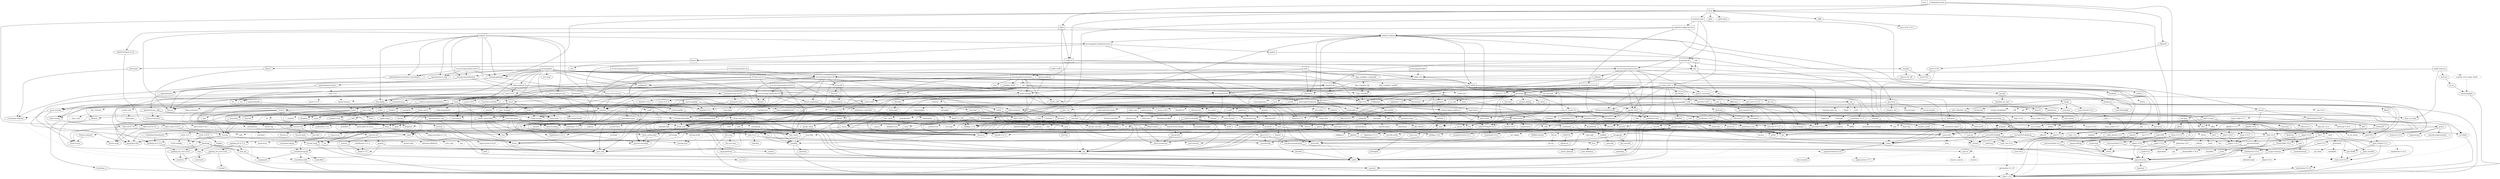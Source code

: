 digraph {
    0 [ label = "tests" shape = box]
    1 [ label = "catalyst-toolbox" shape = box]
    2 [ label = "chain-addr" shape = box]
    3 [ label = "chain-core" shape = box]
    4 [ label = "chain-ser" shape = box]
    5 [ label = "chain-crypto" shape = box]
    6 [ label = "typed-bytes" shape = box]
    7 [ label = "chain-impl-mockchain" shape = box]
    8 [ label = "cardano-legacy-address" shape = box]
    9 [ label = "chain-time" shape = box]
    10 [ label = "chain-vote" shape = box]
    11 [ label = "imhamt" shape = box]
    12 [ label = "sparse-array" shape = box]
    13 [ label = "chain-storage" shape = box]
    14 [ label = "jcli" shape = box]
    15 [ label = "jormungandr-lib" shape = box]
    16 [ label = "jormungandr-automation" shape = box]
    17 [ label = "jortestkit" shape = box]
    18 [ label = "jormungandr-integration-tests" shape = box]
    19 [ label = "hersir" shape = box]
    20 [ label = "thor" shape = box]
    21 [ label = "loki" shape = box]
    22 [ label = "mjolnir" shape = box]
    23 [ label = "snapshot-lib" shape = box]
    24 [ label = "symmetric-cipher" shape = box]
    25 [ label = "vit-servicing-station-lib" shape = box]
    26 [ label = "event-db" shape = box]
    27 [ label = "vit-servicing-station-tests" shape = box]
    28 [ label = "wallet" shape = box]
    29 [ label = "chain-path-derivation" shape = box]
    30 [ label = "hdkeygen" shape = box]
    31 [ label = "chain-network" shape = box]
    32 [ label = "jormungandrwallet" shape = box]
    33 [ label = "wallet-core" shape = box]
    34 [ label = "wallet-wasm-js" shape = box]
    35 [ label = "wallet-uniffi" shape = box]
    36 [ label = "jormungandr" shape = box]
    37 [ label = "explorer" shape = box]
    38 [ label = "settings" shape = box]
    39 [ label = "blockchain" shape = box]
    40 [ label = "vit-servicing-station-cli" shape = box]
    41 [ label = "vit-servicing-station-server" shape = box]
    42 [ label = "iapyx" shape = box]
    43 [ label = "valgrind" shape = box]
    44 [ label = "vitup" shape = box]
    45 [ label = "mainnet-lib" shape = box]
    46 [ label = "mainnet-tools" shape = box]
    47 [ label = "scheduler-service-lib" shape = box]
    48 [ label = "signals-handler" shape = box]
    49 [ label = "snapshot-trigger-service" shape = box]
    50 [ label = "voting_tools_rs" shape = box]
    51 [ label = "integration-tests" shape = box]
    52 [ label = "cat-data-service" shape = box]
    53 [ label = "audit" shape = box]
    54 [ label = "vit-servicing-station-cli-f10" shape = box]
    55 [ label = "vit-servicing-station-lib-f10" shape = box]
    56 [ label = "vit-servicing-station-server-f10" shape = box]
    57 [ label = "vit-servicing-station-tests-f10" shape = box]
    58 [ label = "assert_fs" ]
    59 [ label = "bech32 0.8.1" ]
    60 [ label = "clap 4.4.6" ]
    61 [ label = "color-eyre" ]
    62 [ label = "csv" ]
    63 [ label = "fraction" ]
    64 [ label = "futures" ]
    65 [ label = "gag" ]
    66 [ label = "governor" ]
    67 [ label = "graphql_client" ]
    68 [ label = "hex" ]
    69 [ label = "image" ]
    70 [ label = "itertools 0.10.5" ]
    71 [ label = "once_cell" ]
    72 [ label = "qrcode" ]
    73 [ label = "quircs" ]
    74 [ label = "rand 0.8.5" ]
    75 [ label = "rand_chacha 0.3.1" ]
    76 [ label = "rayon" ]
    77 [ label = "regex" ]
    78 [ label = "reqwest" ]
    79 [ label = "rust_decimal" ]
    80 [ label = "serde" ]
    81 [ label = "serde_json" ]
    82 [ label = "serde_yaml" ]
    83 [ label = "sscanf" ]
    84 [ label = "thiserror" ]
    85 [ label = "time" ]
    86 [ label = "tokio" ]
    87 [ label = "tracing" ]
    88 [ label = "tracing-subscriber" ]
    89 [ label = "url" ]
    90 [ label = "cryptoxide 0.4.4" ]
    91 [ label = "proptest" ]
    92 [ label = "quickcheck" ]
    93 [ label = "curve25519-dalek-ng" ]
    94 [ label = "ed25519-bip32 0.4.1" ]
    95 [ label = "ed25519-dalek" ]
    96 [ label = "generic-array" ]
    97 [ label = "rand_core 0.6.4" ]
    98 [ label = "sha2 0.10.8" ]
    99 [ label = "lazy_static" ]
    100 [ label = "strum 0.24.1" ]
    101 [ label = "cbor_event" ]
    102 [ label = "base64 0.21.4" ]
    103 [ label = "const_format" ]
    104 [ label = "criterion" style = dashed]
    105 [ label = "data-pile" ]
    106 [ label = "sled" ]
    107 [ label = "tempfile" ]
    108 [ label = "base64 0.13.1" ]
    109 [ label = "bincode" ]
    110 [ label = "bytes" ]
    111 [ label = "clap_complete" ]
    112 [ label = "gtmpl" ]
    113 [ label = "rpassword" ]
    114 [ label = "http" ]
    115 [ label = "humantime" ]
    116 [ label = "parity-multiaddr" ]
    117 [ label = "serde_with" ]
    118 [ label = "assert_cmd" ]
    119 [ label = "bytesize" ]
    120 [ label = "custom_debug" ]
    121 [ label = "flate2" ]
    122 [ label = "fs_extra" ]
    123 [ label = "json" ]
    124 [ label = "keynesis" ]
    125 [ label = "log" ]
    126 [ label = "netstat2" ]
    127 [ label = "os_info" ]
    128 [ label = "poldercast" ]
    129 [ label = "predicates 2.1.5" ]
    130 [ label = "prost 0.9.0" ]
    131 [ label = "semver" ]
    132 [ label = "sysinfo" ]
    133 [ label = "tar" ]
    134 [ label = "tokio-stream" ]
    135 [ label = "tonic 0.6.2" ]
    136 [ label = "warp" ]
    137 [ label = "zip" ]
    138 [ label = "console" ]
    139 [ label = "dialoguer" ]
    140 [ label = "indicatif" ]
    141 [ label = "sha-1" ]
    142 [ label = "sha2 0.9.9" ]
    143 [ label = "bech32 0.7.3" ]
    144 [ label = "yaml-rust" ]
    145 [ label = "ctrlc" ]
    146 [ label = "slave-pool" ]
    147 [ label = "cocoon" ]
    148 [ label = "dirs" ]
    149 [ label = "serde_test" style = dashed]
    150 [ label = "zeroize" ]
    151 [ label = "diesel" ]
    152 [ label = "diesel_migrations" ]
    153 [ label = "dotenv" ]
    154 [ label = "http-zipkin" ]
    155 [ label = "notify" ]
    156 [ label = "r2d2" ]
    157 [ label = "simplelog 0.8.0" ]
    158 [ label = "tracing-futures" ]
    159 [ label = "bb8" ]
    160 [ label = "bb8-postgres" ]
    161 [ label = "chrono" ]
    162 [ label = "dotenvy" ]
    163 [ label = "tokio-postgres" ]
    164 [ label = "cfg-if 0.1.10" ]
    165 [ label = "dyn-clone" ]
    166 [ label = "fake" ]
    167 [ label = "hyper" ]
    168 [ label = "postgres" ]
    169 [ label = "pretty_assertions" ]
    170 [ label = "rand 0.7.3" ]
    171 [ label = "rand_core 0.5.1" ]
    172 [ label = "refinery" ]
    173 [ label = "hashlink" ]
    174 [ label = "http-body" ]
    175 [ label = "pin-project" ]
    176 [ label = "clear_on_drop" ]
    177 [ label = "console_error_panic_hook" style = dashed]
    178 [ label = "getrandom 0.2.10" ]
    179 [ label = "js-sys" ]
    180 [ label = "wasm-bindgen" ]
    181 [ label = "web-sys" ]
    182 [ label = "uniffi" ]
    183 [ label = "arc-swap" ]
    184 [ label = "jsonrpsee-core" ]
    185 [ label = "jsonrpsee-http-server" ]
    186 [ label = "linked-hash-map" ]
    187 [ label = "local-ip-address" ]
    188 [ label = "lru" ]
    189 [ label = "opentelemetry" ]
    190 [ label = "opentelemetry-otlp" ]
    191 [ label = "opentelemetry-semantic-conventions" ]
    192 [ label = "prometheus" style = dashed]
    193 [ label = "tokio-util 0.6.10" ]
    194 [ label = "tracing-appender" ]
    195 [ label = "tracing-opentelemetry" ]
    196 [ label = "trust-dns-resolver" ]
    197 [ label = "anyhow" ]
    198 [ label = "async-graphql" ]
    199 [ label = "async-graphql-warp" ]
    200 [ label = "futures-channel" ]
    201 [ label = "futures-util" ]
    202 [ label = "ed25519-bip32 0.3.2" ]
    203 [ label = "prettytable-rs" ]
    204 [ label = "warp-reverse-proxy" ]
    205 [ label = "diffy" ]
    206 [ label = "glob" ]
    207 [ label = "path-slash" ]
    208 [ label = "rustls 0.20.9" ]
    209 [ label = "rustls-pemfile" ]
    210 [ label = "tempdir" ]
    211 [ label = "tokio-rustls 0.23.4" ]
    212 [ label = "uuid 0.8.2" ]
    213 [ label = "walkdir" ]
    214 [ label = "cardano-serialization-lib" ]
    215 [ label = "pharos" ]
    216 [ label = "job_scheduler_ng" ]
    217 [ label = "num-traits" ]
    218 [ label = "uuid 1.4.1" ]
    219 [ label = "bytekind" ]
    220 [ label = "cddl" ]
    221 [ label = "ciborium" ]
    222 [ label = "dashmap" ]
    223 [ label = "microtype" ]
    224 [ label = "nonempty" ]
    225 [ label = "validity" ]
    226 [ label = "cfg-if 1.0.0" ]
    227 [ label = "libmath" ]
    228 [ label = "rand_chacha 0.2.2" ]
    229 [ label = "axum" ]
    230 [ label = "metrics" ]
    231 [ label = "metrics-exporter-prometheus" ]
    232 [ label = "tower-http" ]
    233 [ label = "clap_complete_command" ]
    234 [ label = "base64 0.12.3" ]
    235 [ label = "structopt" ]
    236 [ label = "itertools 0.9.0" ]
    237 [ label = "strum 0.21.0" ]
    238 [ label = "anstyle" ]
    239 [ label = "doc-comment" ]
    240 [ label = "globwalk" ]
    241 [ label = "predicates 3.0.4" ]
    242 [ label = "predicates-core" ]
    243 [ label = "predicates-tree" ]
    244 [ label = "clap_builder" ]
    245 [ label = "backtrace" ]
    246 [ label = "color-spantrace" style = dashed]
    247 [ label = "eyre" ]
    248 [ label = "indenter" ]
    249 [ label = "owo-colors" ]
    250 [ label = "tracing-error" style = dashed]
    251 [ label = "csv-core" ]
    252 [ label = "itoa" ]
    253 [ label = "ryu" ]
    254 [ label = "num" ]
    255 [ label = "futures-core" ]
    256 [ label = "futures-executor" ]
    257 [ label = "futures-io" ]
    258 [ label = "futures-sink" ]
    259 [ label = "futures-task" ]
    260 [ label = "filedescriptor" ]
    261 [ label = "futures-timer" style = dashed]
    262 [ label = "no-std-compat" ]
    263 [ label = "nonzero_ext" ]
    264 [ label = "parking_lot 0.12.1" ]
    265 [ label = "smallvec" ]
    266 [ label = "bytemuck" ]
    267 [ label = "byteorder" ]
    268 [ label = "color_quant" ]
    269 [ label = "gif" style = dashed]
    270 [ label = "jpeg-decoder" style = dashed]
    271 [ label = "num-iter" ]
    272 [ label = "num-rational 0.3.2" ]
    273 [ label = "png" style = dashed]
    274 [ label = "scoped_threadpool" style = dashed]
    275 [ label = "tiff" style = dashed]
    276 [ label = "either" ]
    277 [ label = "checked_int_cast" ]
    278 [ label = "ppv-lite86" ]
    279 [ label = "rayon-core" ]
    280 [ label = "aho-corasick" ]
    281 [ label = "memchr" ]
    282 [ label = "regex-automata 0.3.9" ]
    283 [ label = "regex-syntax 0.7.5" ]
    284 [ label = "serde_urlencoded" ]
    285 [ label = "tower-service" ]
    286 [ label = "arrayvec 0.7.4" ]
    287 [ label = "borsh" style = dashed]
    288 [ label = "rkyv" style = dashed]
    289 [ label = "indexmap 1.9.3" ]
    290 [ label = "deranged" ]
    291 [ label = "time-core" ]
    292 [ label = "mio" style = dashed]
    293 [ label = "num_cpus" style = dashed]
    294 [ label = "pin-project-lite" ]
    295 [ label = "tracing-core" ]
    296 [ label = "matchers" style = dashed]
    297 [ label = "nu-ansi-term" style = dashed]
    298 [ label = "sharded-slab" style = dashed]
    299 [ label = "thread_local" ]
    300 [ label = "tracing-log" style = dashed]
    301 [ label = "tracing-serde" style = dashed]
    302 [ label = "form_urlencoded" ]
    303 [ label = "idna 0.4.0" ]
    304 [ label = "percent-encoding" ]
    305 [ label = "bit-set" style = dashed]
    306 [ label = "bit-vec" style = dashed]
    307 [ label = "bitflags 2.4.0" ]
    308 [ label = "rand_xorshift" ]
    309 [ label = "rusty-fork" style = dashed]
    310 [ label = "unarray" ]
    311 [ label = "env_logger" style = dashed]
    312 [ label = "digest 0.9.0" ]
    313 [ label = "subtle-ng" ]
    314 [ label = "curve25519-dalek" ]
    315 [ label = "ed25519" ]
    316 [ label = "typenum" ]
    317 [ label = "digest 0.10.7" ]
    318 [ label = "atty" style = dashed]
    319 [ label = "cast" style = dashed]
    320 [ label = "clap 2.34.0" ]
    321 [ label = "criterion-plot" style = dashed]
    322 [ label = "oorandom" style = dashed]
    323 [ label = "plotters" style = dashed]
    324 [ label = "serde_cbor" style = dashed]
    325 [ label = "tinytemplate" style = dashed]
    326 [ label = "memmap2" ]
    327 [ label = "crc32fast" ]
    328 [ label = "crossbeam-epoch" ]
    329 [ label = "crossbeam-utils" ]
    330 [ label = "fxhash" ]
    331 [ label = "libc" ]
    332 [ label = "parking_lot 0.11.2" ]
    333 [ label = "fastrand" ]
    334 [ label = "gtmpl_value" ]
    335 [ label = "fnv" ]
    336 [ label = "arrayref" ]
    337 [ label = "bs58" ]
    338 [ label = "data-encoding" ]
    339 [ label = "multihash" ]
    340 [ label = "static_assertions" ]
    341 [ label = "unsigned-varint 0.7.2" ]
    342 [ label = "bstr" ]
    343 [ label = "wait-timeout" ]
    344 [ label = "miniz_oxide 0.7.1" style = dashed]
    345 [ label = "cryptoxide 0.3.6" ]
    346 [ label = "bitflags 1.3.2" ]
    347 [ label = "difflib" style = dashed]
    348 [ label = "float-cmp" style = dashed]
    349 [ label = "normalize-line-endings" style = dashed]
    350 [ label = "filetime" ]
    351 [ label = "tokio-util 0.7.9" ]
    352 [ label = "async-stream" ]
    353 [ label = "h2" style = dashed]
    354 [ label = "hyper-timeout" style = dashed]
    355 [ label = "tower" ]
    356 [ label = "tower-layer" ]
    357 [ label = "headers" ]
    358 [ label = "mime" ]
    359 [ label = "mime_guess" ]
    360 [ label = "multer" ]
    361 [ label = "scoped-tls" ]
    362 [ label = "tokio-rustls 0.24.1" style = dashed]
    363 [ label = "tokio-tungstenite" style = dashed]
    364 [ label = "aes 0.8.3" style = dashed]
    365 [ label = "bzip2" style = dashed]
    366 [ label = "constant_time_eq" style = dashed]
    367 [ label = "hmac 0.12.1" ]
    368 [ label = "pbkdf2 0.11.0" style = dashed]
    369 [ label = "sha1" ]
    370 [ label = "zstd" style = dashed]
    371 [ label = "unicode-width" ]
    372 [ label = "shell-words" ]
    373 [ label = "number_prefix" ]
    374 [ label = "block-buffer 0.9.0" ]
    375 [ label = "opaque-debug" ]
    376 [ label = "crossbeam-channel" ]
    377 [ label = "aes-gcm" ]
    378 [ label = "chacha20poly1305" ]
    379 [ label = "hmac 0.11.0" ]
    380 [ label = "pbkdf2 0.9.0" ]
    381 [ label = "dirs-sys" ]
    382 [ label = "libsqlite3-sys" style = dashed]
    383 [ label = "pq-sys" style = dashed]
    384 [ label = "migrations_internals" ]
    385 [ label = "zipkin" ]
    386 [ label = "scheduled-thread-pool" ]
    387 [ label = "termcolor" ]
    388 [ label = "fallible-iterator" ]
    389 [ label = "phf" ]
    390 [ label = "postgres-protocol" ]
    391 [ label = "postgres-types" ]
    392 [ label = "whoami" ]
    393 [ label = "unidecode" ]
    394 [ label = "url-escape" style = dashed]
    395 [ label = "httparse" ]
    396 [ label = "httpdate" ]
    397 [ label = "socket2" style = dashed]
    398 [ label = "want" ]
    399 [ label = "ansi_term 0.11.0" ]
    400 [ label = "difference" ]
    401 [ label = "getrandom 0.1.16" style = dashed]
    402 [ label = "refinery-core" ]
    403 [ label = "hashbrown 0.14.1" ]
    404 [ label = "camino" ]
    405 [ label = "cargo_metadata" ]
    406 [ label = "beef" ]
    407 [ label = "jsonrpsee-types" ]
    408 [ label = "rustc-hash" style = dashed]
    409 [ label = "globset" ]
    410 [ label = "unicase" ]
    411 [ label = "hashbrown 0.12.3" ]
    412 [ label = "opentelemetry_api" ]
    413 [ label = "opentelemetry_sdk" ]
    414 [ label = "opentelemetry-proto" ]
    415 [ label = "prost 0.11.9" style = dashed]
    416 [ label = "tonic 0.8.3" style = dashed]
    417 [ label = "protobuf" style = dashed]
    418 [ label = "slab" style = dashed]
    419 [ label = "lru-cache" ]
    420 [ label = "resolv-conf" style = dashed]
    421 [ label = "trust-dns-proto" ]
    422 [ label = "async-graphql-parser" ]
    423 [ label = "async-graphql-value" ]
    424 [ label = "fast_chemail" style = dashed]
    425 [ label = "pin-utils" ]
    426 [ label = "encode_unicode" ]
    427 [ label = "is-terminal" ]
    428 [ label = "term" ]
    429 [ label = "ansi_term 0.12.1" ]
    430 [ label = "ring" ]
    431 [ label = "sct" ]
    432 [ label = "webpki" ]
    433 [ label = "rand 0.4.6" ]
    434 [ label = "remove_dir_all" ]
    435 [ label = "same-file" ]
    436 [ label = "num-bigint" ]
    437 [ label = "num-integer" ]
    438 [ label = "schemars" ]
    439 [ label = "cron" ]
    440 [ label = "libm" style = dashed]
    441 [ label = "abnf_to_pest" ]
    442 [ label = "base16" ]
    443 [ label = "base64-url" style = dashed]
    444 [ label = "clap 3.2.25" style = dashed]
    445 [ label = "codespan-reporting" ]
    446 [ label = "hexf-parse" ]
    447 [ label = "itertools 0.11.0" ]
    448 [ label = "lexical-core" ]
    449 [ label = "pest_meta" ]
    450 [ label = "pest_vm" ]
    451 [ label = "simplelog 0.12.1" ]
    452 [ label = "uriparse" style = dashed]
    453 [ label = "ciborium-io" ]
    454 [ label = "ciborium-ll" ]
    455 [ label = "lock_api" ]
    456 [ label = "parking_lot_core 0.9.8" ]
    457 [ label = "secrecy" style = dashed]
    458 [ label = "rand 0.3.23" ]
    459 [ label = "axum-core" ]
    460 [ label = "matchit" ]
    461 [ label = "serde_path_to_error" style = dashed]
    462 [ label = "sync_wrapper" ]
    463 [ label = "ahash 0.7.6" ]
    464 [ label = "ipnet" ]
    465 [ label = "metrics-util" ]
    466 [ label = "quanta" ]
    467 [ label = "http-range-header" ]
    468 [ label = "clap_complete_fig" style = dashed]
    469 [ label = "clap_complete_nushell" style = dashed]
    470 [ label = "ignore" ]
    471 [ label = "termtree" ]
    472 [ label = "anstream" style = dashed]
    473 [ label = "clap_lex 0.5.1" ]
    474 [ label = "strsim 0.10.0" style = dashed]
    475 [ label = "rustc-demangle" ]
    476 [ label = "num-complex" ]
    477 [ label = "num-rational 0.4.1" ]
    478 [ label = "weezl" style = dashed]
    479 [ label = "deflate" style = dashed]
    480 [ label = "miniz_oxide 0.3.7" style = dashed]
    481 [ label = "miniz_oxide 0.4.4" style = dashed]
    482 [ label = "crossbeam-deque" ]
    483 [ label = "hashbrown 0.13.2" style = dashed]
    484 [ label = "bitvec" style = dashed]
    485 [ label = "bytecheck" style = dashed]
    486 [ label = "ptr_meta" style = dashed]
    487 [ label = "rend" style = dashed]
    488 [ label = "seahash" style = dashed]
    489 [ label = "tinyvec" ]
    490 [ label = "regex-automata 0.1.10" style = dashed]
    491 [ label = "overload" style = dashed]
    492 [ label = "unicode-bidi" ]
    493 [ label = "unicode-normalization" ]
    494 [ label = "quick-error" style = dashed]
    495 [ label = "subtle" ]
    496 [ label = "signature" ]
    497 [ label = "block-buffer 0.10.4" style = dashed]
    498 [ label = "crypto-common" ]
    499 [ label = "strsim 0.8.0" style = dashed]
    500 [ label = "textwrap 0.11.0" ]
    501 [ label = "vec_map" style = dashed]
    502 [ label = "plotters-backend" style = dashed]
    503 [ label = "plotters-svg" style = dashed]
    504 [ label = "half" ]
    505 [ label = "memoffset" ]
    506 [ label = "scopeguard" ]
    507 [ label = "instant" ]
    508 [ label = "parking_lot_core 0.8.6" ]
    509 [ label = "unsigned-varint 0.5.1" ]
    510 [ label = "adler" style = dashed]
    511 [ label = "tokio-io-timeout" style = dashed]
    512 [ label = "headers-core" ]
    513 [ label = "encoding_rs" ]
    514 [ label = "spin" ]
    515 [ label = "rustls 0.21.7" style = dashed]
    516 [ label = "tungstenite" style = dashed]
    517 [ label = "cipher 0.4.4" ]
    518 [ label = "bzip2-sys" style = dashed]
    519 [ label = "password-hash" style = dashed]
    520 [ label = "zstd-safe" style = dashed]
    521 [ label = "aead 0.4.3" ]
    522 [ label = "aes 0.7.5" style = dashed]
    523 [ label = "cipher 0.3.0" ]
    524 [ label = "ctr" ]
    525 [ label = "ghash" ]
    526 [ label = "aead 0.5.2" ]
    527 [ label = "chacha20" ]
    528 [ label = "poly1305" ]
    529 [ label = "crypto-mac" ]
    530 [ label = "lazycell" ]
    531 [ label = "zipkin-types" ]
    532 [ label = "phf_shared" ]
    533 [ label = "md-5" ]
    534 [ label = "stringprep" ]
    535 [ label = "try-lock" ]
    536 [ label = "siphasher 1.0.0" ]
    537 [ label = "toml" ]
    538 [ label = "ahash 0.8.3" style = dashed]
    539 [ label = "allocator-api2" style = dashed]
    540 [ label = "cargo-platform" ]
    541 [ label = "hostname" style = dashed]
    542 [ label = "idna 0.2.3" ]
    543 [ label = "pest" ]
    544 [ label = "ascii_utils" style = dashed]
    545 [ label = "dirs-next" ]
    546 [ label = "untrusted" ]
    547 [ label = "nom" ]
    548 [ label = "abnf" ]
    549 [ label = "pretty" ]
    550 [ label = "clap_lex 0.2.4" style = dashed]
    551 [ label = "textwrap 0.16.0" style = dashed]
    552 [ label = "lexical-parse-float" style = dashed]
    553 [ label = "lexical-parse-integer" style = dashed]
    554 [ label = "lexical-util" ]
    555 [ label = "lexical-write-float" style = dashed]
    556 [ label = "lexical-write-integer" style = dashed]
    557 [ label = "atomic-shim" style = dashed]
    558 [ label = "hashbrown 0.11.2" style = dashed]
    559 [ label = "sketches-ddsketch" style = dashed]
    560 [ label = "anstyle-parse" style = dashed]
    561 [ label = "anstyle-query" style = dashed]
    562 [ label = "colorchoice" style = dashed]
    563 [ label = "utf8parse" style = dashed]
    564 [ label = "adler32" style = dashed]
    565 [ label = "funty" style = dashed]
    566 [ label = "radium" style = dashed]
    567 [ label = "tap" style = dashed]
    568 [ label = "wyz" style = dashed]
    569 [ label = "simdutf8" style = dashed]
    570 [ label = "tinyvec_macros" style = dashed]
    571 [ label = "regex-syntax 0.6.29" style = dashed]
    572 [ label = "rustls-webpki" style = dashed]
    573 [ label = "utf-8" style = dashed]
    574 [ label = "inout" ]
    575 [ label = "base64ct" style = dashed]
    576 [ label = "zstd-sys" style = dashed]
    577 [ label = "polyval" ]
    578 [ label = "universal-hash 0.5.1" ]
    579 [ label = "siphasher 0.3.11" ]
    580 [ label = "finl_unicode" ]
    581 [ label = "serde_spanned" ]
    582 [ label = "toml_datetime" ]
    583 [ label = "toml_edit" style = dashed]
    584 [ label = "match_cfg" style = dashed]
    585 [ label = "matches" ]
    586 [ label = "ucd-trie" ]
    587 [ label = "dirs-sys-next" ]
    588 [ label = "minimal-lexical" ]
    589 [ label = "abnf-core" ]
    590 [ label = "arrayvec 0.5.2" ]
    591 [ label = "typed-arena" ]
    592 [ label = "unicode-segmentation" ]
    593 [ label = "os_str_bytes" style = dashed]
    594 [ label = "universal-hash 0.4.1" ]
    595 [ label = "indexmap 2.0.2" style = dashed]
    596 [ label = "winnow" style = dashed]
    597 [ label = "equivalent" style = dashed]
    1 -> 61 [ ]
    1 -> 65 [ ]
    1 -> 66 [ ]
    1 -> 18 [ ]
    1 -> 72 [ ]
    1 -> 73 [ ]
    1 -> 83 [ ]
    1 -> 24 [ ]
    1 -> 25 [ style = dotted]
    1 -> 28 [ ]
    2 -> 3 [ ]
    2 -> 5 [ ]
    3 -> 4 [ ]
    4 -> 84 [ ]
    5 -> 59 [ ]
    5 -> 93 [ ]
    5 -> 94 [ ]
    5 -> 95 [ ]
    5 -> 68 [ ]
    5 -> 91 [ style = dotted]
    5 -> 92 [ style = dotted]
    5 -> 76 [ ]
    5 -> 98 [ ]
    5 -> 6 [ ]
    7 -> 8 [ ]
    7 -> 2 [ ]
    7 -> 9 [ ]
    7 -> 10 [ ]
    7 -> 11 [ ]
    7 -> 12 [ ]
    7 -> 100 [ ]
    7 -> 87 [ ]
    8 -> 101 [ ]
    8 -> 94 [ ]
    9 -> 3 [ ]
    9 -> 91 [ style = dotted]
    9 -> 92 [ style = dotted]
    10 -> 102 [ ]
    10 -> 3 [ ]
    10 -> 5 [ ]
    10 -> 103 [ ]
    11 -> 91 [ style = dotted]
    11 -> 84 [ ]
    13 -> 104 [ style = dotted]
    13 -> 105 [ ]
    13 -> 97 [ style = dotted]
    13 -> 106 [ ]
    13 -> 107 [ style = dotted]
    13 -> 84 [ ]
    14 -> 109 [ ]
    14 -> 111 [ ]
    14 -> 112 [ ]
    14 -> 15 [ ]
    14 -> 78 [ ]
    14 -> 113 [ ]
    14 -> 82 [ ]
    15 -> 7 [ ]
    15 -> 114 [ ]
    15 -> 115 [ ]
    15 -> 116 [ ]
    15 -> 117 [ ]
    16 -> 118 [ ]
    16 -> 13 [ ]
    16 -> 67 [ ]
    16 -> 14 [ ]
    16 -> 17 [ ]
    16 -> 123 [ ]
    16 -> 126 [ ]
    16 -> 128 [ ]
    16 -> 135 [ ]
    16 -> 88 [ ]
    17 -> 58 [ ]
    17 -> 108 [ ]
    17 -> 59 [ ]
    17 -> 119 [ ]
    17 -> 62 [ ]
    17 -> 120 [ ]
    17 -> 139 [ ]
    17 -> 122 [ ]
    17 -> 68 [ ]
    17 -> 115 [ ]
    17 -> 140 [ ]
    17 -> 127 [ ]
    17 -> 129 [ ]
    17 -> 78 [ ]
    17 -> 131 [ ]
    17 -> 82 [ ]
    17 -> 141 [ ]
    17 -> 142 [ ]
    17 -> 132 [ ]
    17 -> 133 [ ]
    17 -> 136 [ ]
    17 -> 137 [ ]
    18 -> 143 [ ]
    18 -> 19 [ ]
    18 -> 22 [ ]
    19 -> 145 [ ]
    19 -> 146 [ ]
    19 -> 20 [ ]
    20 -> 147 [ ]
    20 -> 148 [ ]
    20 -> 16 [ ]
    21 -> 20 [ ]
    22 -> 21 [ ]
    23 -> 63 [ ]
    23 -> 15 [ ]
    23 -> 78 [ ]
    23 -> 79 [ ]
    23 -> 149 [ style = dotted]
    24 -> 90 [ ]
    24 -> 74 [ ]
    24 -> 84 [ ]
    24 -> 150 [ ]
    25 -> 60 [ ]
    25 -> 152 [ ]
    25 -> 153 [ ]
    25 -> 26 [ ]
    25 -> 154 [ ]
    25 -> 70 [ ]
    25 -> 155 [ ]
    25 -> 157 [ ]
    25 -> 23 [ ]
    25 -> 158 [ ]
    25 -> 88 [ ]
    25 -> 136 [ ]
    26 -> 160 [ ]
    26 -> 162 [ ]
    26 -> 79 [ ]
    26 -> 84 [ ]
    27 -> 118 [ ]
    27 -> 164 [ ]
    27 -> 165 [ ]
    27 -> 166 [ ]
    27 -> 17 [ ]
    27 -> 169 [ ]
    27 -> 172 [ ]
    27 -> 25 [ ]
    28 -> 173 [ ]
    28 -> 30 [ ]
    28 -> 70 [ ]
    28 -> 15 [ ]
    29 -> 84 [ ]
    30 -> 8 [ ]
    30 -> 2 [ ]
    30 -> 29 [ ]
    31 -> 5 [ ]
    31 -> 64 [ ]
    31 -> 84 [ ]
    31 -> 135 [ ]
    32 -> 33 [ ]
    33 -> 143 [ ]
    33 -> 24 [ ]
    33 -> 28 [ ]
    34 -> 176 [ ]
    34 -> 177 [ style = dotted]
    34 -> 33 [ ]
    34 -> 181 [ ]
    35 -> 182 [ ]
    35 -> 33 [ ]
    36 -> 183 [ ]
    36 -> 31 [ ]
    36 -> 13 [ ]
    36 -> 60 [ ]
    36 -> 154 [ ]
    36 -> 15 [ ]
    36 -> 185 [ ]
    36 -> 187 [ ]
    36 -> 190 [ ]
    36 -> 191 [ ]
    36 -> 128 [ ]
    36 -> 192 [ style = dotted]
    36 -> 78 [ ]
    36 -> 82 [ ]
    36 -> 194 [ ]
    36 -> 195 [ ]
    36 -> 196 [ ]
    36 -> 136 [ ]
    37 -> 197 [ ]
    37 -> 199 [ ]
    37 -> 31 [ ]
    37 -> 154 [ ]
    37 -> 18 [ ]
    37 -> 190 [ ]
    37 -> 191 [ ]
    37 -> 194 [ ]
    37 -> 195 [ ]
    38 -> 106 [ ]
    38 -> 84 [ ]
    39 -> 7 [ ]
    39 -> 188 [ ]
    40 -> 62 [ ]
    40 -> 25 [ ]
    41 -> 190 [ ]
    41 -> 191 [ ]
    41 -> 194 [ ]
    41 -> 195 [ ]
    41 -> 25 [ ]
    42 -> 1 [ ]
    42 -> 202 [ ]
    42 -> 203 [ ]
    42 -> 43 [ ]
    43 -> 16 [ ]
    43 -> 27 [ ]
    43 -> 33 [ ]
    43 -> 204 [ ]
    44 -> 205 [ ]
    44 -> 206 [ ]
    44 -> 46 [ ]
    44 -> 207 [ ]
    44 -> 211 [ ]
    44 -> 194 [ ]
    44 -> 212 [ ]
    44 -> 43 [ ]
    45 -> 214 [ ]
    45 -> 215 [ ]
    45 -> 23 [ ]
    45 -> 210 [ ]
    45 -> 20 [ ]
    46 -> 216 [ ]
    46 -> 45 [ ]
    46 -> 203 [ ]
    46 -> 49 [ ]
    46 -> 27 [ ]
    47 -> 161 [ ]
    47 -> 60 [ ]
    47 -> 64 [ ]
    47 -> 17 [ ]
    47 -> 218 [ ]
    48 -> 64 [ ]
    48 -> 86 [ ]
    49 -> 1 [ ]
    49 -> 47 [ ]
    49 -> 48 [ ]
    49 -> 50 [ ]
    50 -> 219 [ ]
    50 -> 214 [ ]
    50 -> 220 [ ]
    50 -> 60 [ ]
    50 -> 61 [ ]
    50 -> 222 [ ]
    50 -> 148 [ ]
    50 -> 223 [ ]
    50 -> 224 [ ]
    50 -> 91 [ ]
    50 -> 76 [ ]
    50 -> 79 [ ]
    50 -> 225 [ ]
    51 -> 42 [ ]
    51 -> 227 [ ]
    51 -> 228 [ ]
    51 -> 44 [ ]
    52 -> 229 [ ]
    52 -> 60 [ ]
    52 -> 26 [ ]
    52 -> 231 [ ]
    52 -> 117 [ ]
    52 -> 232 [ ]
    52 -> 88 [ ]
    53 -> 13 [ ]
    53 -> 233 [ ]
    53 -> 61 [ ]
    53 -> 82 [ ]
    53 -> 28 [ ]
    54 -> 62 [ ]
    54 -> 170 [ ]
    54 -> 107 [ ]
    54 -> 55 [ ]
    55 -> 234 [ ]
    55 -> 152 [ ]
    55 -> 153 [ ]
    55 -> 154 [ ]
    55 -> 236 [ ]
    55 -> 155 [ ]
    55 -> 157 [ ]
    55 -> 235 [ ]
    55 -> 237 [ ]
    55 -> 158 [ ]
    55 -> 88 [ ]
    55 -> 136 [ ]
    56 -> 194 [ ]
    56 -> 55 [ ]
    57 -> 118 [ ]
    57 -> 164 [ ]
    57 -> 7 [ ]
    57 -> 165 [ ]
    57 -> 166 [ ]
    57 -> 17 [ ]
    57 -> 169 [ ]
    57 -> 55 [ ]
    58 -> 239 [ ]
    58 -> 240 [ ]
    58 -> 241 [ ]
    58 -> 243 [ ]
    58 -> 107 [ ]
    60 -> 244 [ ]
    61 -> 245 [ ]
    61 -> 246 [ style = dotted]
    61 -> 247 [ ]
    62 -> 251 [ ]
    62 -> 252 [ ]
    62 -> 253 [ ]
    62 -> 80 [ ]
    63 -> 99 [ style = dotted]
    63 -> 254 [ ]
    64 -> 256 [ style = dotted]
    65 -> 260 [ ]
    65 -> 107 [ ]
    66 -> 64 [ style = dotted]
    66 -> 261 [ style = dotted]
    66 -> 262 [ ]
    66 -> 263 [ ]
    66 -> 264 [ ]
    66 -> 74 [ style = dotted]
    67 -> 81 [ ]
    69 -> 266 [ ]
    69 -> 269 [ style = dotted]
    69 -> 271 [ ]
    69 -> 272 [ ]
    69 -> 273 [ style = dotted]
    69 -> 274 [ style = dotted]
    69 -> 275 [ style = dotted]
    70 -> 276 [ ]
    72 -> 277 [ ]
    72 -> 69 [ style = dotted]
    73 -> 217 [ ]
    73 -> 84 [ ]
    74 -> 75 [ style = dotted]
    75 -> 278 [ ]
    75 -> 97 [ ]
    76 -> 276 [ ]
    76 -> 279 [ ]
    77 -> 282 [ ]
    78 -> 102 [ ]
    78 -> 201 [ ]
    78 -> 114 [ ]
    78 -> 81 [ style = dotted]
    78 -> 284 [ ]
    78 -> 285 [ ]
    78 -> 89 [ ]
    79 -> 286 [ ]
    79 -> 287 [ style = dotted]
    79 -> 168 [ style = dotted]
    79 -> 288 [ style = dotted]
    81 -> 252 [ ]
    81 -> 253 [ ]
    81 -> 80 [ ]
    82 -> 289 [ ]
    82 -> 253 [ ]
    82 -> 144 [ ]
    83 -> 103 [ ]
    83 -> 99 [ ]
    83 -> 77 [ ]
    85 -> 290 [ ]
    85 -> 252 [ style = dotted]
    85 -> 291 [ ]
    86 -> 110 [ style = dotted]
    86 -> 292 [ style = dotted]
    86 -> 293 [ style = dotted]
    86 -> 264 [ style = dotted]
    86 -> 294 [ ]
    87 -> 226 [ ]
    87 -> 125 [ style = dotted]
    87 -> 294 [ ]
    87 -> 295 [ ]
    88 -> 296 [ style = dotted]
    88 -> 297 [ style = dotted]
    88 -> 77 [ style = dotted]
    88 -> 81 [ style = dotted]
    88 -> 298 [ style = dotted]
    88 -> 265 [ style = dotted]
    88 -> 299 [ style = dotted]
    88 -> 85 [ style = dotted]
    88 -> 87 [ style = dotted]
    88 -> 300 [ style = dotted]
    88 -> 301 [ style = dotted]
    89 -> 302 [ ]
    89 -> 303 [ ]
    89 -> 80 [ style = dotted]
    91 -> 305 [ style = dotted]
    91 -> 307 [ ]
    91 -> 99 [ style = dotted]
    91 -> 217 [ ]
    91 -> 74 [ ]
    91 -> 308 [ ]
    91 -> 283 [ style = dotted]
    91 -> 309 [ style = dotted]
    91 -> 310 [ ]
    92 -> 311 [ style = dotted]
    92 -> 170 [ ]
    93 -> 267 [ ]
    93 -> 312 [ ]
    93 -> 97 [ ]
    93 -> 313 [ ]
    93 -> 150 [ ]
    94 -> 90 [ ]
    95 -> 314 [ ]
    95 -> 315 [ ]
    95 -> 170 [ style = dotted]
    95 -> 80 [ style = dotted]
    95 -> 142 [ ]
    96 -> 316 [ ]
    97 -> 178 [ style = dotted]
    98 -> 317 [ ]
    104 -> 320 [ style = dashed]
    104 -> 321 [ style = dashed]
    104 -> 62 [ style = dashed]
    104 -> 64 [ style = dotted]
    104 -> 99 [ style = dashed]
    104 -> 322 [ style = dashed]
    104 -> 323 [ style = dashed]
    104 -> 76 [ style = dashed]
    104 -> 77 [ style = dashed]
    104 -> 324 [ style = dashed]
    104 -> 325 [ style = dashed]
    104 -> 86 [ style = dotted]
    104 -> 213 [ style = dashed]
    105 -> 326 [ ]
    106 -> 327 [ ]
    106 -> 328 [ ]
    106 -> 330 [ ]
    106 -> 331 [ ]
    106 -> 125 [ ]
    106 -> 332 [ ]
    107 -> 226 [ ]
    107 -> 333 [ ]
    109 -> 80 [ ]
    110 -> 80 [ style = dotted]
    111 -> 60 [ ]
    112 -> 334 [ ]
    112 -> 70 [ ]
    112 -> 99 [ ]
    112 -> 304 [ ]
    113 -> 81 [ ]
    114 -> 110 [ ]
    114 -> 335 [ ]
    114 -> 252 [ ]
    116 -> 336 [ ]
    116 -> 337 [ ]
    116 -> 267 [ ]
    116 -> 338 [ ]
    116 -> 339 [ ]
    116 -> 340 [ ]
    116 -> 341 [ ]
    116 -> 89 [ style = dotted]
    117 -> 108 [ style = dotted]
    117 -> 161 [ style = dotted]
    117 -> 68 [ style = dotted]
    117 -> 289 [ style = dotted]
    117 -> 81 [ style = dotted]
    117 -> 85 [ style = dotted]
    118 -> 342 [ ]
    118 -> 239 [ ]
    118 -> 241 [ ]
    118 -> 243 [ ]
    118 -> 343 [ ]
    121 -> 327 [ ]
    121 -> 344 [ style = dotted]
    124 -> 345 [ ]
    124 -> 68 [ ]
    124 -> 75 [ ]
    124 -> 84 [ ]
    125 -> 80 [ style = dotted]
    126 -> 346 [ ]
    126 -> 331 [ ]
    126 -> 84 [ ]
    127 -> 125 [ ]
    128 -> 124 [ ]
    128 -> 188 [ ]
    129 -> 347 [ style = dotted]
    129 -> 348 [ style = dotted]
    129 -> 70 [ ]
    129 -> 349 [ style = dotted]
    129 -> 242 [ ]
    129 -> 77 [ style = dotted]
    130 -> 110 [ ]
    131 -> 80 [ style = dotted]
    132 -> 76 [ style = dotted]
    133 -> 350 [ ]
    134 -> 351 [ style = dotted]
    135 -> 352 [ ]
    135 -> 108 [ ]
    135 -> 354 [ style = dotted]
    135 -> 304 [ ]
    135 -> 130 [ style = dotted]
    135 -> 134 [ ]
    135 -> 193 [ ]
    135 -> 355 [ style = dotted]
    135 -> 158 [ style = dotted]
    136 -> 357 [ ]
    136 -> 167 [ ]
    136 -> 359 [ ]
    136 -> 360 [ style = dotted]
    136 -> 175 [ ]
    136 -> 209 [ ]
    136 -> 361 [ ]
    136 -> 81 [ ]
    136 -> 284 [ ]
    136 -> 362 [ style = dotted]
    136 -> 134 [ ]
    136 -> 363 [ style = dotted]
    137 -> 364 [ style = dotted]
    137 -> 267 [ ]
    137 -> 365 [ style = dotted]
    137 -> 366 [ style = dotted]
    137 -> 121 [ style = dotted]
    137 -> 368 [ style = dotted]
    137 -> 369 [ style = dotted]
    137 -> 85 [ style = dotted]
    137 -> 370 [ style = dotted]
    138 -> 99 [ ]
    138 -> 331 [ ]
    138 -> 371 [ style = dotted]
    139 -> 138 [ ]
    139 -> 372 [ ]
    139 -> 107 [ style = dotted]
    139 -> 150 [ style = dotted]
    140 -> 138 [ ]
    140 -> 373 [ ]
    140 -> 77 [ ]
    141 -> 374 [ ]
    141 -> 226 [ ]
    141 -> 312 [ ]
    141 -> 375 [ ]
    142 -> 374 [ ]
    142 -> 226 [ ]
    142 -> 312 [ ]
    142 -> 375 [ ]
    144 -> 186 [ ]
    146 -> 376 [ ]
    147 -> 377 [ ]
    147 -> 378 [ ]
    147 -> 380 [ ]
    147 -> 74 [ ]
    148 -> 381 [ ]
    149 -> 80 [ style = dashed]
    151 -> 346 [ style = dotted]
    151 -> 267 [ ]
    151 -> 161 [ style = dotted]
    151 -> 382 [ style = dotted]
    151 -> 383 [ style = dotted]
    151 -> 156 [ style = dotted]
    151 -> 81 [ style = dotted]
    152 -> 384 [ ]
    154 -> 114 [ ]
    154 -> 385 [ ]
    155 -> 346 [ ]
    155 -> 376 [ style = dotted]
    155 -> 350 [ ]
    155 -> 331 [ ]
    155 -> 213 [ ]
    156 -> 125 [ ]
    156 -> 386 [ ]
    157 -> 161 [ ]
    157 -> 125 [ ]
    157 -> 387 [ style = dotted]
    158 -> 175 [ style = dotted]
    158 -> 87 [ ]
    159 -> 201 [ ]
    159 -> 86 [ ]
    160 -> 159 [ ]
    160 -> 163 [ ]
    161 -> 217 [ ]
    161 -> 80 [ style = dotted]
    163 -> 201 [ ]
    163 -> 304 [ ]
    163 -> 389 [ ]
    163 -> 391 [ ]
    163 -> 351 [ ]
    163 -> 392 [ ]
    166 -> 161 [ style = dotted]
    166 -> 114 [ style = dotted]
    166 -> 74 [ ]
    166 -> 393 [ ]
    166 -> 394 [ style = dotted]
    167 -> 353 [ style = dotted]
    167 -> 174 [ ]
    167 -> 395 [ ]
    167 -> 396 [ ]
    167 -> 397 [ style = dotted]
    167 -> 285 [ ]
    167 -> 398 [ ]
    168 -> 163 [ ]
    169 -> 399 [ ]
    169 -> 400 [ ]
    170 -> 171 [ ]
    171 -> 401 [ style = dotted]
    172 -> 402 [ ]
    173 -> 403 [ ]
    174 -> 114 [ ]
    174 -> 294 [ ]
    177 -> 180 [ style = dashed]
    178 -> 226 [ ]
    179 -> 180 [ ]
    180 -> 226 [ ]
    181 -> 179 [ ]
    182 -> 197 [ ]
    182 -> 110 [ ]
    182 -> 405 [ ]
    182 -> 125 [ ]
    182 -> 71 [ ]
    182 -> 340 [ ]
    184 -> 286 [ style = dotted]
    184 -> 167 [ style = dotted]
    184 -> 407 [ ]
    184 -> 74 [ style = dotted]
    184 -> 408 [ style = dotted]
    185 -> 409 [ ]
    185 -> 184 [ ]
    185 -> 99 [ ]
    185 -> 410 [ ]
    187 -> 84 [ ]
    188 -> 411 [ style = dotted]
    189 -> 413 [ ]
    190 -> 414 [ ]
    191 -> 189 [ ]
    192 -> 335 [ style = dashed]
    192 -> 99 [ style = dashed]
    192 -> 281 [ style = dashed]
    192 -> 264 [ style = dashed]
    192 -> 417 [ style = dotted]
    192 -> 84 [ style = dashed]
    193 -> 255 [ ]
    193 -> 258 [ ]
    193 -> 418 [ style = dotted]
    193 -> 86 [ ]
    194 -> 376 [ ]
    194 -> 88 [ ]
    195 -> 189 [ ]
    195 -> 88 [ ]
    196 -> 419 [ ]
    196 -> 420 [ style = dotted]
    196 -> 421 [ ]
    198 -> 422 [ ]
    198 -> 352 [ ]
    198 -> 108 [ ]
    198 -> 424 [ style = dotted]
    198 -> 360 [ ]
    198 -> 217 [ ]
    198 -> 71 [ ]
    198 -> 77 [ ]
    198 -> 284 [ ]
    198 -> 340 [ ]
    198 -> 107 [ ]
    199 -> 198 [ ]
    199 -> 136 [ ]
    200 -> 255 [ ]
    200 -> 258 [ style = dotted]
    201 -> 200 [ style = dotted]
    201 -> 257 [ style = dotted]
    201 -> 259 [ ]
    201 -> 281 [ style = dotted]
    201 -> 294 [ ]
    201 -> 425 [ ]
    201 -> 418 [ style = dotted]
    202 -> 345 [ ]
    203 -> 62 [ style = dotted]
    203 -> 426 [ ]
    203 -> 427 [ ]
    203 -> 99 [ ]
    203 -> 428 [ ]
    203 -> 371 [ ]
    204 -> 99 [ ]
    204 -> 78 [ ]
    204 -> 136 [ ]
    205 -> 429 [ ]
    208 -> 125 [ style = dotted]
    208 -> 431 [ ]
    208 -> 432 [ ]
    209 -> 102 [ ]
    210 -> 433 [ ]
    210 -> 434 [ ]
    211 -> 208 [ ]
    211 -> 86 [ ]
    212 -> 178 [ style = dotted]
    212 -> 80 [ style = dotted]
    213 -> 435 [ ]
    214 -> 143 [ ]
    214 -> 101 [ ]
    214 -> 176 [ ]
    214 -> 94 [ ]
    214 -> 68 [ ]
    214 -> 70 [ ]
    214 -> 186 [ ]
    214 -> 436 [ ]
    214 -> 74 [ ]
    214 -> 438 [ ]
    214 -> 142 [ ]
    215 -> 64 [ ]
    216 -> 439 [ ]
    216 -> 218 [ ]
    217 -> 440 [ style = dotted]
    218 -> 178 [ style = dotted]
    218 -> 80 [ style = dotted]
    219 -> 68 [ style = dotted]
    219 -> 80 [ ]
    219 -> 310 [ ]
    220 -> 441 [ ]
    220 -> 442 [ ]
    220 -> 443 [ style = dotted]
    220 -> 161 [ style = dotted]
    220 -> 221 [ style = dotted]
    220 -> 444 [ style = dotted]
    220 -> 445 [ ]
    220 -> 338 [ ]
    220 -> 446 [ ]
    220 -> 447 [ ]
    220 -> 448 [ ]
    220 -> 450 [ ]
    220 -> 77 [ ]
    220 -> 81 [ style = dotted]
    220 -> 451 [ ]
    220 -> 452 [ style = dotted]
    221 -> 454 [ ]
    221 -> 80 [ ]
    222 -> 403 [ ]
    222 -> 455 [ ]
    222 -> 71 [ ]
    222 -> 456 [ ]
    223 -> 457 [ style = dotted]
    224 -> 80 [ style = dotted]
    227 -> 458 [ ]
    228 -> 278 [ ]
    228 -> 171 [ ]
    229 -> 459 [ ]
    229 -> 346 [ ]
    229 -> 167 [ ]
    229 -> 460 [ ]
    229 -> 81 [ style = dotted]
    229 -> 461 [ style = dotted]
    229 -> 284 [ style = dotted]
    229 -> 462 [ ]
    229 -> 355 [ ]
    230 -> 463 [ ]
    231 -> 167 [ style = dotted]
    231 -> 464 [ style = dotted]
    231 -> 465 [ ]
    231 -> 84 [ ]
    232 -> 307 [ ]
    232 -> 201 [ ]
    232 -> 174 [ ]
    232 -> 467 [ ]
    232 -> 356 [ ]
    232 -> 285 [ ]
    233 -> 468 [ style = dotted]
    233 -> 469 [ style = dotted]
    235 -> 320 [ ]
    235 -> 99 [ ]
    236 -> 276 [ ]
    240 -> 346 [ ]
    240 -> 470 [ ]
    241 -> 238 [ ]
    241 -> 347 [ style = dotted]
    241 -> 447 [ ]
    241 -> 242 [ ]
    243 -> 242 [ ]
    243 -> 471 [ ]
    244 -> 472 [ style = dotted]
    244 -> 473 [ ]
    244 -> 474 [ style = dotted]
    245 -> 226 [ ]
    245 -> 475 [ ]
    246 -> 249 [ style = dashed]
    246 -> 250 [ style = dashed]
    247 -> 248 [ ]
    247 -> 71 [ ]
    250 -> 88 [ style = dashed]
    251 -> 281 [ ]
    254 -> 476 [ ]
    254 -> 271 [ ]
    254 -> 477 [ ]
    256 -> 201 [ ]
    260 -> 331 [ ]
    260 -> 84 [ ]
    264 -> 455 [ ]
    264 -> 456 [ ]
    269 -> 268 [ style = dashed]
    269 -> 478 [ style = dashed]
    270 -> 76 [ style = dotted]
    271 -> 437 [ ]
    272 -> 437 [ ]
    273 -> 346 [ style = dashed]
    273 -> 327 [ style = dashed]
    273 -> 479 [ style = dotted]
    273 -> 480 [ style = dashed]
    275 -> 270 [ style = dashed]
    275 -> 481 [ style = dashed]
    275 -> 478 [ style = dashed]
    279 -> 482 [ ]
    280 -> 281 [ style = dotted]
    282 -> 280 [ style = dotted]
    282 -> 283 [ style = dotted]
    284 -> 302 [ ]
    284 -> 252 [ ]
    284 -> 253 [ ]
    284 -> 80 [ ]
    287 -> 483 [ style = dashed]
    288 -> 484 [ style = dotted]
    288 -> 411 [ style = dotted]
    288 -> 487 [ style = dotted]
    288 -> 488 [ style = dashed]
    288 -> 489 [ style = dotted]
    288 -> 218 [ style = dotted]
    289 -> 411 [ ]
    289 -> 80 [ style = dotted]
    290 -> 80 [ style = dotted]
    292 -> 125 [ style = dotted]
    295 -> 71 [ style = dotted]
    296 -> 490 [ style = dashed]
    297 -> 491 [ style = dashed]
    298 -> 99 [ style = dashed]
    299 -> 226 [ ]
    299 -> 71 [ ]
    300 -> 99 [ style = dashed]
    300 -> 125 [ style = dashed]
    300 -> 295 [ style = dashed]
    301 -> 80 [ style = dashed]
    301 -> 295 [ style = dashed]
    302 -> 304 [ ]
    303 -> 492 [ ]
    303 -> 493 [ ]
    305 -> 306 [ style = dashed]
    308 -> 97 [ ]
    309 -> 335 [ style = dashed]
    309 -> 494 [ style = dashed]
    309 -> 107 [ style = dashed]
    309 -> 343 [ style = dotted]
    311 -> 125 [ style = dashed]
    311 -> 77 [ style = dotted]
    312 -> 96 [ ]
    314 -> 267 [ ]
    314 -> 312 [ ]
    314 -> 171 [ ]
    314 -> 495 [ ]
    314 -> 150 [ ]
    315 -> 496 [ ]
    317 -> 497 [ style = dotted]
    317 -> 498 [ ]
    317 -> 495 [ style = dotted]
    320 -> 318 [ style = dotted]
    320 -> 346 [ ]
    320 -> 499 [ style = dotted]
    320 -> 500 [ ]
    320 -> 501 [ style = dotted]
    321 -> 319 [ style = dashed]
    321 -> 70 [ style = dashed]
    323 -> 217 [ style = dashed]
    323 -> 503 [ style = dotted]
    324 -> 504 [ style = dashed]
    324 -> 80 [ style = dashed]
    325 -> 81 [ style = dashed]
    327 -> 226 [ ]
    328 -> 329 [ ]
    328 -> 505 [ ]
    328 -> 506 [ ]
    329 -> 226 [ ]
    330 -> 267 [ ]
    332 -> 455 [ ]
    332 -> 508 [ ]
    339 -> 96 [ ]
    339 -> 509 [ ]
    342 -> 282 [ style = dotted]
    342 -> 80 [ style = dotted]
    344 -> 510 [ style = dashed]
    348 -> 217 [ style = dotted]
    350 -> 226 [ ]
    351 -> 255 [ ]
    351 -> 258 [ ]
    351 -> 86 [ ]
    351 -> 87 [ style = dotted]
    352 -> 255 [ ]
    352 -> 294 [ ]
    353 -> 201 [ style = dashed]
    353 -> 114 [ style = dashed]
    353 -> 289 [ style = dashed]
    353 -> 351 [ style = dashed]
    354 -> 167 [ style = dashed]
    354 -> 511 [ style = dashed]
    355 -> 201 [ style = dotted]
    355 -> 289 [ style = dotted]
    355 -> 175 [ style = dotted]
    355 -> 74 [ style = dotted]
    355 -> 351 [ style = dotted]
    355 -> 356 [ ]
    355 -> 285 [ ]
    357 -> 102 [ ]
    357 -> 512 [ ]
    357 -> 396 [ ]
    357 -> 358 [ ]
    357 -> 369 [ ]
    359 -> 358 [ ]
    359 -> 410 [ ]
    360 -> 513 [ ]
    360 -> 201 [ ]
    360 -> 114 [ ]
    360 -> 395 [ ]
    360 -> 125 [ ]
    360 -> 358 [ ]
    360 -> 514 [ ]
    362 -> 515 [ style = dashed]
    362 -> 86 [ style = dashed]
    363 -> 201 [ style = dashed]
    363 -> 86 [ style = dashed]
    363 -> 516 [ style = dashed]
    364 -> 517 [ style = dashed]
    365 -> 518 [ style = dashed]
    367 -> 317 [ ]
    368 -> 367 [ style = dotted]
    368 -> 519 [ style = dotted]
    368 -> 98 [ style = dotted]
    369 -> 317 [ ]
    370 -> 520 [ style = dashed]
    374 -> 96 [ ]
    376 -> 329 [ style = dotted]
    377 -> 521 [ ]
    377 -> 522 [ style = dotted]
    377 -> 524 [ ]
    377 -> 525 [ ]
    378 -> 526 [ ]
    378 -> 527 [ ]
    378 -> 528 [ ]
    379 -> 529 [ ]
    379 -> 312 [ ]
    380 -> 379 [ style = dotted]
    380 -> 142 [ style = dotted]
    384 -> 151 [ ]
    385 -> 530 [ ]
    385 -> 125 [ ]
    385 -> 294 [ ]
    385 -> 74 [ ]
    385 -> 531 [ ]
    386 -> 264 [ ]
    389 -> 532 [ ]
    390 -> 102 [ ]
    390 -> 267 [ ]
    390 -> 110 [ ]
    390 -> 388 [ ]
    390 -> 367 [ ]
    390 -> 533 [ ]
    390 -> 281 [ ]
    390 -> 74 [ ]
    390 -> 98 [ ]
    390 -> 534 [ ]
    391 -> 161 [ style = dotted]
    391 -> 390 [ ]
    391 -> 81 [ style = dotted]
    394 -> 304 [ style = dashed]
    398 -> 535 [ ]
    401 -> 226 [ style = dashed]
    402 -> 99 [ ]
    402 -> 168 [ style = dotted]
    402 -> 77 [ ]
    402 -> 536 [ ]
    402 -> 84 [ ]
    402 -> 85 [ ]
    402 -> 537 [ ]
    402 -> 89 [ ]
    402 -> 213 [ ]
    403 -> 538 [ style = dotted]
    403 -> 539 [ style = dotted]
    404 -> 80 [ style = dotted]
    405 -> 404 [ ]
    405 -> 540 [ ]
    405 -> 131 [ ]
    405 -> 81 [ ]
    406 -> 80 [ style = dotted]
    407 -> 197 [ ]
    407 -> 406 [ ]
    407 -> 81 [ ]
    407 -> 84 [ ]
    407 -> 87 [ ]
    409 -> 342 [ ]
    409 -> 335 [ ]
    409 -> 125 [ style = dotted]
    409 -> 77 [ ]
    411 -> 463 [ style = dotted]
    412 -> 335 [ style = dotted]
    412 -> 201 [ ]
    412 -> 289 [ ]
    412 -> 71 [ ]
    412 -> 84 [ ]
    413 -> 376 [ style = dotted]
    413 -> 222 [ style = dotted]
    413 -> 256 [ ]
    413 -> 412 [ ]
    413 -> 304 [ style = dotted]
    413 -> 74 [ style = dotted]
    413 -> 134 [ style = dotted]
    414 -> 64 [ ]
    414 -> 189 [ ]
    414 -> 416 [ style = dotted]
    415 -> 110 [ style = dashed]
    416 -> 352 [ style = dashed]
    416 -> 229 [ style = dotted]
    416 -> 108 [ style = dashed]
    416 -> 354 [ style = dotted]
    416 -> 415 [ style = dotted]
    416 -> 134 [ style = dashed]
    416 -> 158 [ style = dotted]
    419 -> 186 [ ]
    420 -> 541 [ style = dotted]
    420 -> 494 [ style = dashed]
    421 -> 338 [ ]
    421 -> 201 [ ]
    421 -> 542 [ ]
    421 -> 464 [ ]
    421 -> 99 [ ]
    421 -> 74 [ ]
    421 -> 84 [ ]
    421 -> 86 [ style = dotted]
    421 -> 87 [ ]
    421 -> 89 [ ]
    422 -> 423 [ ]
    422 -> 543 [ ]
    423 -> 110 [ ]
    423 -> 289 [ ]
    423 -> 81 [ ]
    424 -> 544 [ style = dashed]
    428 -> 545 [ ]
    430 -> 546 [ ]
    431 -> 430 [ ]
    432 -> 430 [ ]
    436 -> 437 [ ]
    436 -> 80 [ style = dotted]
    437 -> 217 [ ]
    438 -> 165 [ ]
    438 -> 81 [ ]
    439 -> 161 [ ]
    439 -> 547 [ ]
    439 -> 71 [ ]
    441 -> 548 [ ]
    441 -> 289 [ ]
    441 -> 70 [ ]
    441 -> 549 [ ]
    443 -> 102 [ style = dashed]
    444 -> 318 [ style = dotted]
    444 -> 346 [ style = dashed]
    444 -> 550 [ style = dashed]
    444 -> 289 [ style = dashed]
    444 -> 71 [ style = dotted]
    444 -> 474 [ style = dotted]
    444 -> 387 [ style = dotted]
    444 -> 551 [ style = dashed]
    445 -> 387 [ ]
    445 -> 371 [ ]
    447 -> 276 [ ]
    448 -> 552 [ style = dotted]
    448 -> 555 [ style = dotted]
    449 -> 71 [ ]
    449 -> 543 [ ]
    450 -> 449 [ ]
    451 -> 125 [ ]
    451 -> 387 [ style = dotted]
    451 -> 85 [ ]
    452 -> 335 [ style = dashed]
    452 -> 99 [ style = dashed]
    454 -> 453 [ ]
    454 -> 504 [ ]
    455 -> 506 [ ]
    456 -> 226 [ ]
    456 -> 265 [ ]
    457 -> 80 [ style = dotted]
    457 -> 150 [ style = dashed]
    458 -> 331 [ ]
    458 -> 433 [ ]
    459 -> 201 [ ]
    459 -> 174 [ ]
    459 -> 358 [ ]
    459 -> 356 [ ]
    459 -> 285 [ ]
    461 -> 252 [ style = dashed]
    461 -> 80 [ style = dashed]
    465 -> 557 [ style = dotted]
    465 -> 328 [ style = dotted]
    465 -> 558 [ style = dotted]
    465 -> 230 [ ]
    465 -> 293 [ style = dotted]
    465 -> 332 [ style = dotted]
    465 -> 466 [ style = dotted]
    465 -> 559 [ style = dotted]
    466 -> 329 [ ]
    466 -> 71 [ ]
    468 -> 111 [ style = dashed]
    469 -> 111 [ style = dashed]
    470 -> 409 [ ]
    470 -> 99 [ ]
    470 -> 299 [ ]
    470 -> 213 [ ]
    472 -> 238 [ style = dashed]
    472 -> 560 [ style = dashed]
    472 -> 561 [ style = dotted]
    472 -> 562 [ style = dotted]
    476 -> 217 [ ]
    476 -> 80 [ style = dotted]
    477 -> 436 [ style = dotted]
    479 -> 564 [ style = dashed]
    479 -> 267 [ style = dashed]
    480 -> 564 [ style = dashed]
    481 -> 510 [ style = dashed]
    482 -> 328 [ style = dotted]
    483 -> 538 [ style = dotted]
    484 -> 565 [ style = dashed]
    484 -> 566 [ style = dashed]
    484 -> 568 [ style = dashed]
    485 -> 486 [ style = dashed]
    485 -> 569 [ style = dotted]
    487 -> 485 [ style = dotted]
    489 -> 570 [ style = dotted]
    490 -> 571 [ style = dotted]
    493 -> 489 [ ]
    497 -> 96 [ style = dashed]
    498 -> 96 [ ]
    498 -> 97 [ style = dotted]
    500 -> 371 [ ]
    503 -> 502 [ style = dashed]
    507 -> 226 [ ]
    508 -> 507 [ ]
    508 -> 265 [ ]
    511 -> 86 [ style = dashed]
    512 -> 114 [ ]
    513 -> 226 [ ]
    515 -> 125 [ style = dotted]
    515 -> 572 [ style = dashed]
    515 -> 431 [ style = dashed]
    516 -> 267 [ style = dashed]
    516 -> 338 [ style = dotted]
    516 -> 114 [ style = dotted]
    516 -> 395 [ style = dotted]
    516 -> 125 [ style = dashed]
    516 -> 74 [ style = dashed]
    516 -> 369 [ style = dotted]
    516 -> 84 [ style = dashed]
    516 -> 89 [ style = dotted]
    516 -> 573 [ style = dashed]
    517 -> 498 [ ]
    517 -> 574 [ ]
    517 -> 150 [ style = dotted]
    518 -> 331 [ style = dashed]
    519 -> 575 [ style = dashed]
    519 -> 97 [ style = dotted]
    519 -> 495 [ style = dashed]
    520 -> 576 [ style = dashed]
    521 -> 96 [ ]
    522 -> 226 [ style = dashed]
    522 -> 523 [ style = dashed]
    522 -> 375 [ style = dashed]
    523 -> 96 [ ]
    524 -> 523 [ ]
    525 -> 577 [ ]
    526 -> 498 [ ]
    527 -> 517 [ ]
    528 -> 375 [ ]
    528 -> 578 [ ]
    529 -> 96 [ ]
    529 -> 495 [ ]
    531 -> 338 [ ]
    532 -> 579 [ ]
    533 -> 317 [ ]
    534 -> 580 [ ]
    534 -> 492 [ ]
    534 -> 493 [ ]
    537 -> 583 [ style = dotted]
    538 -> 226 [ style = dashed]
    540 -> 80 [ ]
    541 -> 584 [ style = dashed]
    542 -> 585 [ ]
    542 -> 492 [ ]
    542 -> 493 [ ]
    543 -> 281 [ style = dotted]
    543 -> 84 [ style = dotted]
    543 -> 586 [ ]
    545 -> 226 [ ]
    545 -> 587 [ ]
    547 -> 281 [ ]
    547 -> 588 [ ]
    548 -> 589 [ ]
    549 -> 590 [ ]
    549 -> 125 [ ]
    549 -> 591 [ ]
    549 -> 592 [ ]
    550 -> 593 [ style = dashed]
    552 -> 553 [ style = dashed]
    553 -> 554 [ style = dashed]
    554 -> 340 [ ]
    555 -> 556 [ style = dashed]
    556 -> 554 [ style = dashed]
    558 -> 463 [ style = dotted]
    560 -> 563 [ style = dotted]
    568 -> 567 [ style = dashed]
    572 -> 430 [ style = dashed]
    574 -> 96 [ ]
    576 -> 331 [ style = dashed]
    577 -> 226 [ ]
    577 -> 375 [ ]
    577 -> 594 [ ]
    578 -> 498 [ ]
    578 -> 495 [ ]
    581 -> 80 [ style = dotted]
    582 -> 80 [ style = dotted]
    583 -> 595 [ style = dashed]
    583 -> 581 [ style = dotted]
    583 -> 582 [ style = dashed]
    583 -> 596 [ style = dashed]
    589 -> 547 [ ]
    594 -> 96 [ ]
    594 -> 495 [ ]
    595 -> 597 [ style = dashed]
    595 -> 403 [ style = dashed]
    596 -> 281 [ style = dotted]
}

